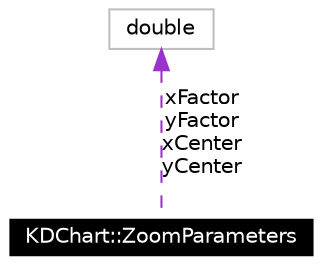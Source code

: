 digraph G
{
  edge [fontname="Helvetica",fontsize=10,labelfontname="Helvetica",labelfontsize=10];
  node [fontname="Helvetica",fontsize=10,shape=record];
  Node623 [label="KDChart::ZoomParameters",height=0.2,width=0.4,color="white", fillcolor="black", style="filled" fontcolor="white"];
  Node624 -> Node623 [dir=back,color="darkorchid3",fontsize=10,style="dashed",label="xFactor\nyFactor\nxCenter\nyCenter",fontname="Helvetica"];
  Node624 [label="double",height=0.2,width=0.4,color="grey75"];
}
